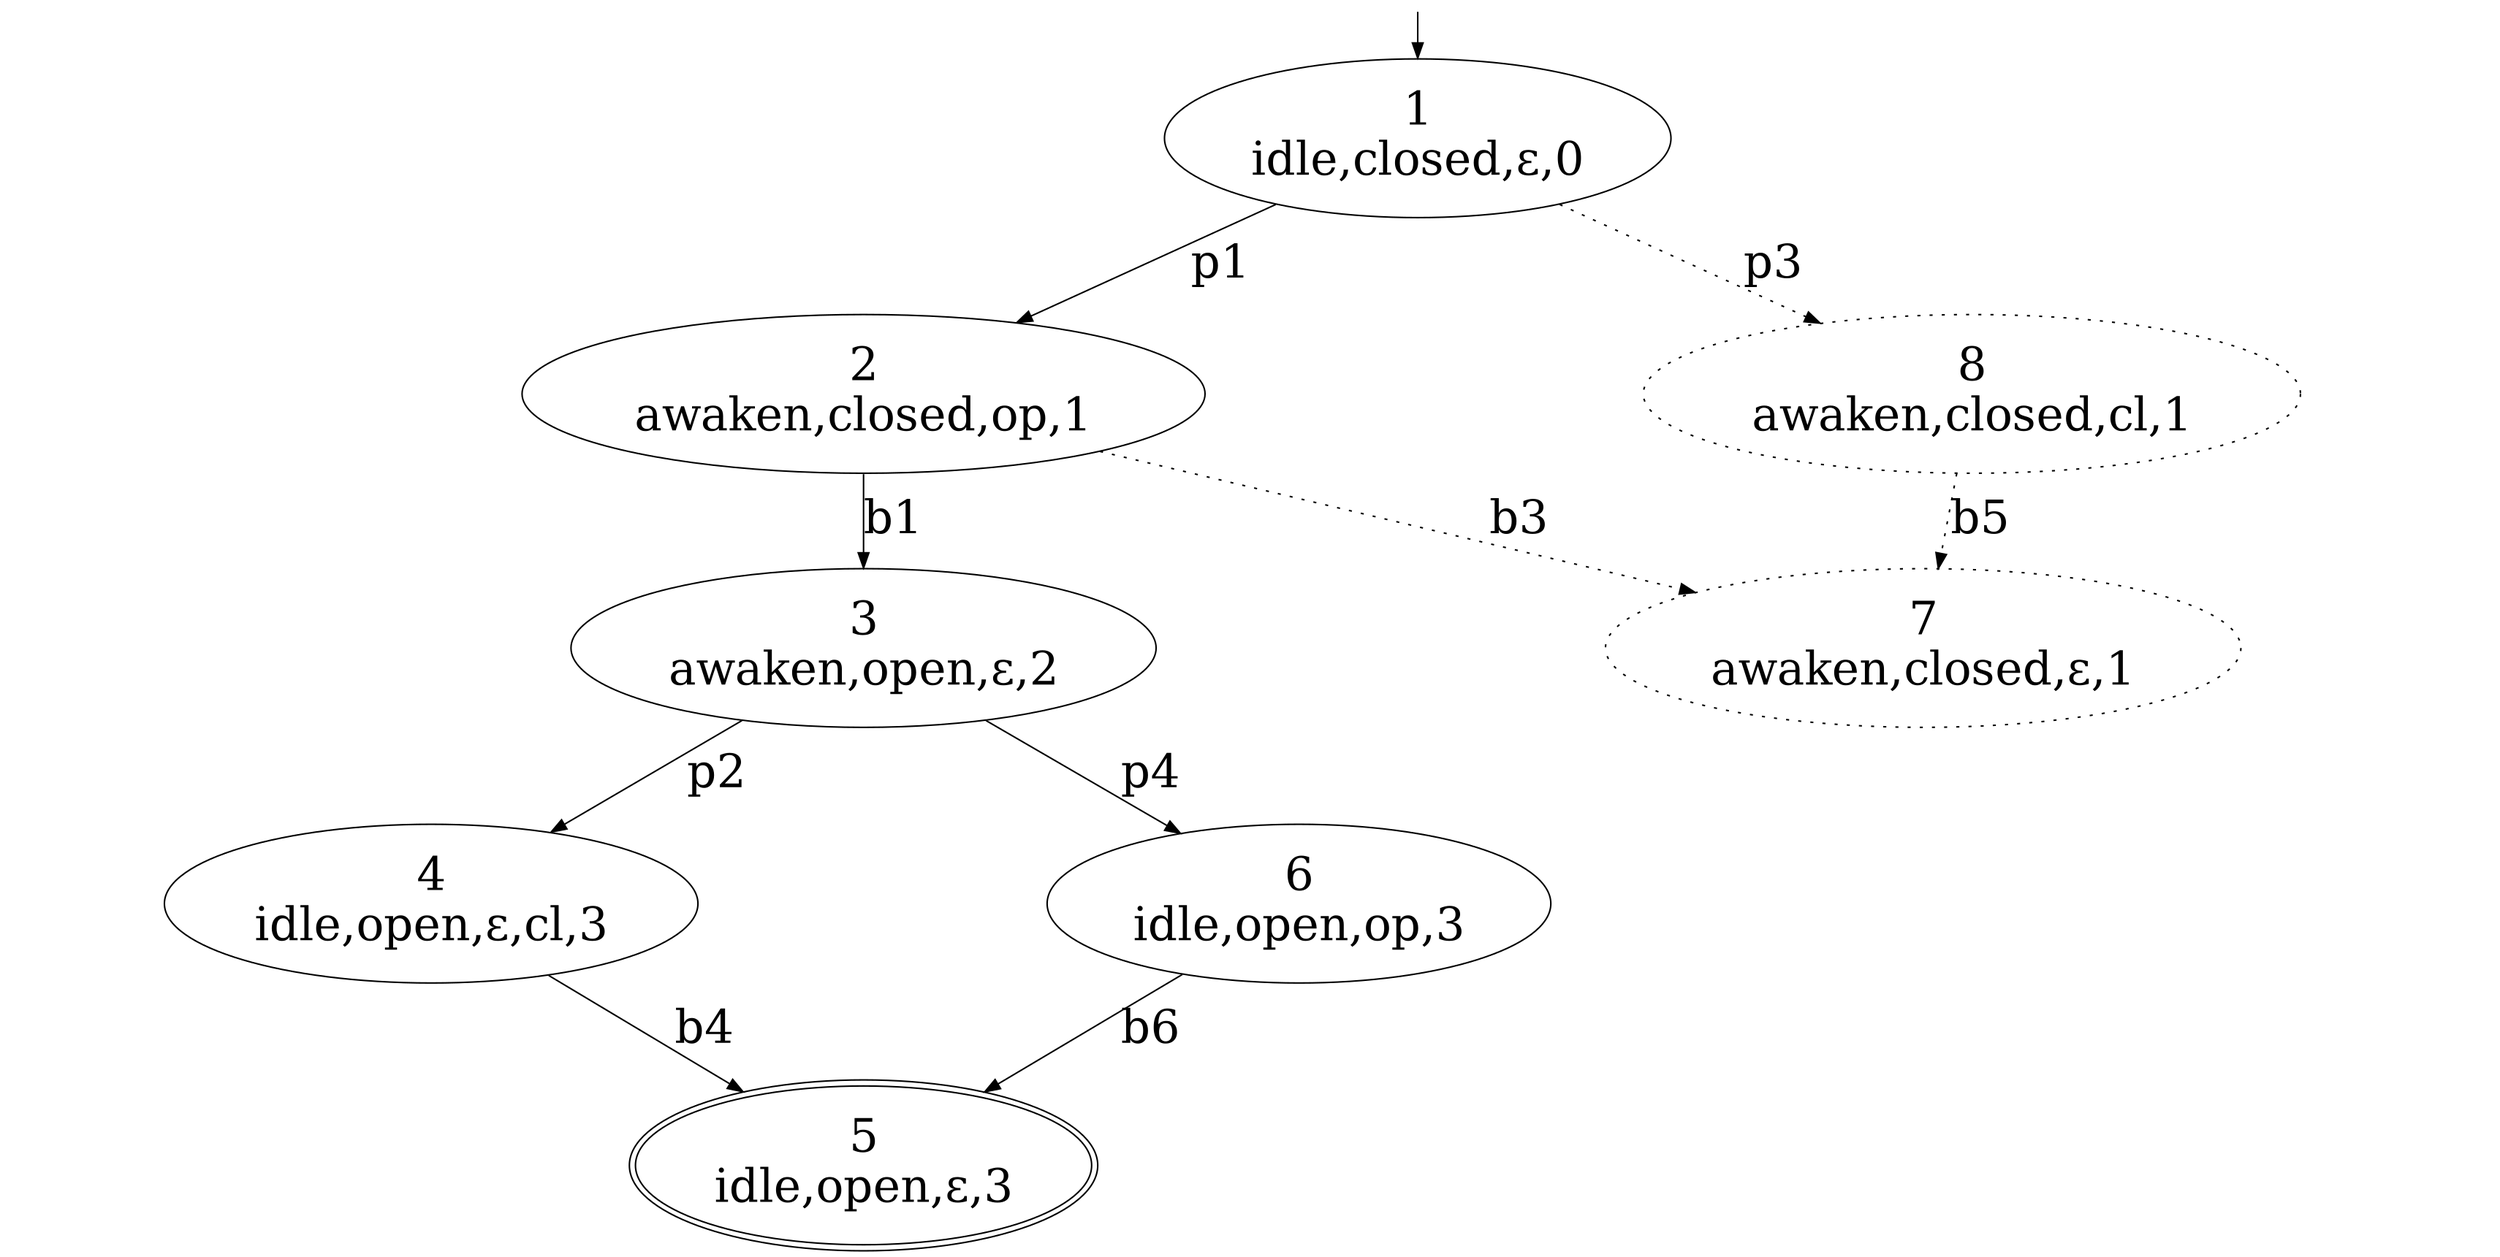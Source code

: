 digraph G {
ratio=0.5;
rankdir=TB;
ranksep=0.4;
1 [shape=ellipse,fontsize=30,label="1
idle,closed,&epsilon;,0"];
2 [shape=ellipse,fontsize=30,label="2
awaken,closed,op,1"];
1 -> 2 [label="p1",fontsize=30];
3 [shape=ellipse,fontsize=30,label="3
awaken,open,&epsilon;,2"];
2 -> 3 [label="b1",fontsize=30];
4 [shape=ellipse,fontsize=30,label="4
idle,open,&epsilon;,cl,3"];
3 -> 4 [label="p2",fontsize=30];
5 [shape=ellipse,fontsize=30,peripheries=2,label="5
idle,open,&epsilon;,3"];
4 -> 5 [label="b4",fontsize=30];
6 [shape=ellipse,fontsize=30,label="6
idle,open,op,3"];
3 -> 6 [label="p4",fontsize=30];
6 -> 5 [label="b6",fontsize=30];
7 [shape=ellipse,fontsize=30,style=dotted,label="7
awaken,closed,&epsilon;,1"];
2 -> 7 [label="b3",fontsize=30,style=dotted];
8 [shape=ellipse,fontsize=30,style=dotted,label="8
awaken,closed,cl,1"];
1 -> 8 [label="p3",fontsize=30,style=dotted];
8 -> 7 [label="b5",fontsize=30,style=dotted];
node [shape = point, color=white, fontcolor=white]; start;
start -> 1;
}
